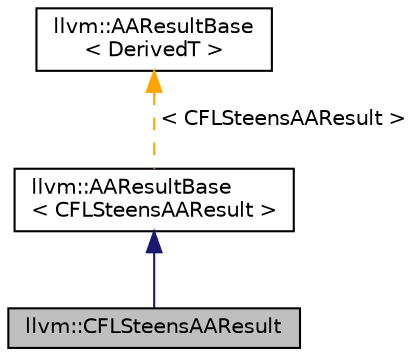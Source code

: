 digraph "llvm::CFLSteensAAResult"
{
 // LATEX_PDF_SIZE
  bgcolor="transparent";
  edge [fontname="Helvetica",fontsize="10",labelfontname="Helvetica",labelfontsize="10"];
  node [fontname="Helvetica",fontsize="10",shape="box"];
  Node1 [label="llvm::CFLSteensAAResult",height=0.2,width=0.4,color="black", fillcolor="grey75", style="filled", fontcolor="black",tooltip=" "];
  Node2 -> Node1 [dir="back",color="midnightblue",fontsize="10",style="solid",fontname="Helvetica"];
  Node2 [label="llvm::AAResultBase\l\< CFLSteensAAResult \>",height=0.2,width=0.4,color="black",URL="$classllvm_1_1AAResultBase.html",tooltip=" "];
  Node3 -> Node2 [dir="back",color="orange",fontsize="10",style="dashed",label=" \< CFLSteensAAResult \>" ,fontname="Helvetica"];
  Node3 [label="llvm::AAResultBase\l\< DerivedT \>",height=0.2,width=0.4,color="black",URL="$classllvm_1_1AAResultBase.html",tooltip="A CRTP-driven \"mixin\" base class to help implement the function alias analysis results concept."];
}
